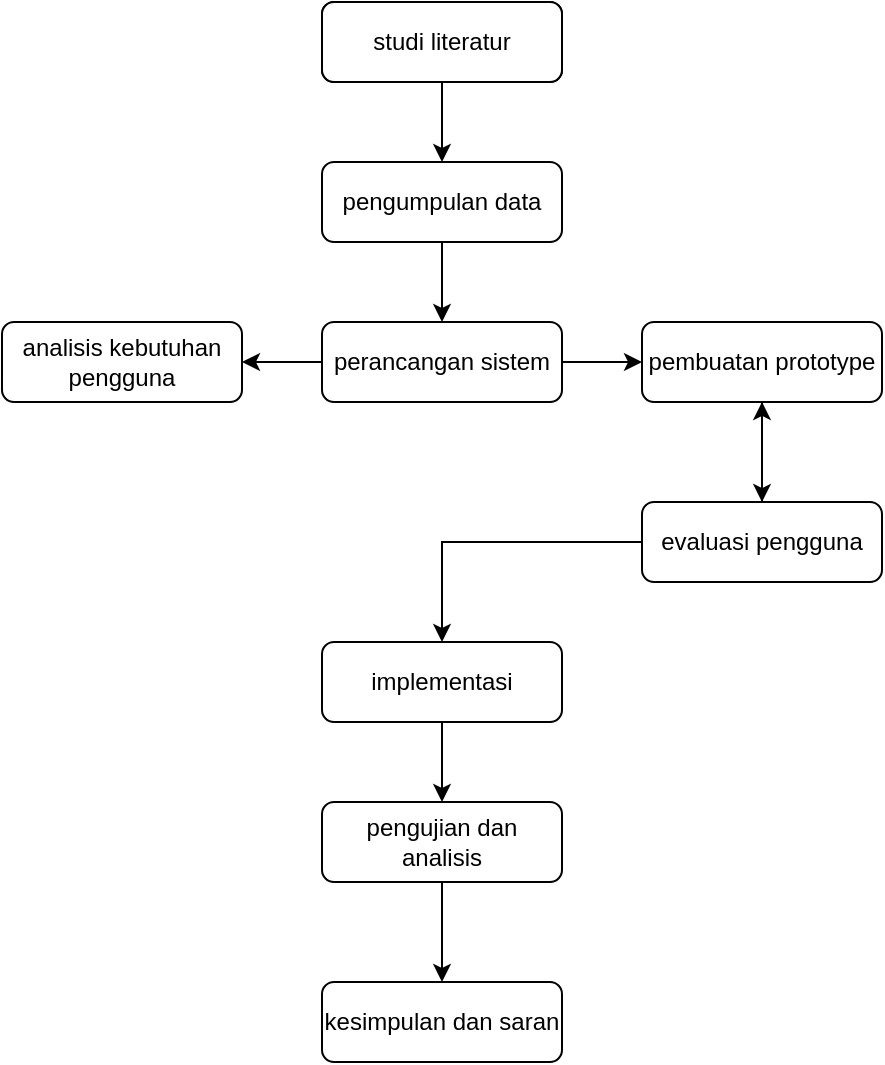 <mxfile version="21.7.1" type="github">
  <diagram id="C5RBs43oDa-KdzZeNtuy" name="Page-1">
    <mxGraphModel dx="1467" dy="743" grid="1" gridSize="10" guides="1" tooltips="1" connect="1" arrows="1" fold="1" page="1" pageScale="1" pageWidth="827" pageHeight="1169" math="0" shadow="0">
      <root>
        <mxCell id="WIyWlLk6GJQsqaUBKTNV-0" />
        <mxCell id="WIyWlLk6GJQsqaUBKTNV-1" parent="WIyWlLk6GJQsqaUBKTNV-0" />
        <mxCell id="a04sC6twnt1c6vh27Ohv-25" value="Lamp doesn&#39;t work" style="rounded=1;whiteSpace=wrap;html=1;fontSize=12;glass=0;strokeWidth=1;shadow=0;" parent="WIyWlLk6GJQsqaUBKTNV-1" vertex="1">
          <mxGeometry x="339" y="80" width="120" height="40" as="geometry" />
        </mxCell>
        <mxCell id="a04sC6twnt1c6vh27Ohv-26" value="kesimpulan dan saran" style="rounded=1;whiteSpace=wrap;html=1;fontSize=12;glass=0;strokeWidth=1;shadow=0;" parent="WIyWlLk6GJQsqaUBKTNV-1" vertex="1">
          <mxGeometry x="339" y="570" width="120" height="40" as="geometry" />
        </mxCell>
        <mxCell id="a04sC6twnt1c6vh27Ohv-27" value="" style="edgeStyle=orthogonalEdgeStyle;rounded=0;orthogonalLoop=1;jettySize=auto;html=1;" parent="WIyWlLk6GJQsqaUBKTNV-1" source="a04sC6twnt1c6vh27Ohv-28" target="a04sC6twnt1c6vh27Ohv-26" edge="1">
          <mxGeometry relative="1" as="geometry" />
        </mxCell>
        <mxCell id="a04sC6twnt1c6vh27Ohv-28" value="pengujian dan analisis" style="rounded=1;whiteSpace=wrap;html=1;fontSize=12;glass=0;strokeWidth=1;shadow=0;" parent="WIyWlLk6GJQsqaUBKTNV-1" vertex="1">
          <mxGeometry x="339" y="480" width="120" height="40" as="geometry" />
        </mxCell>
        <mxCell id="a04sC6twnt1c6vh27Ohv-29" value="" style="edgeStyle=orthogonalEdgeStyle;rounded=0;orthogonalLoop=1;jettySize=auto;html=1;" parent="WIyWlLk6GJQsqaUBKTNV-1" source="a04sC6twnt1c6vh27Ohv-30" target="a04sC6twnt1c6vh27Ohv-34" edge="1">
          <mxGeometry relative="1" as="geometry" />
        </mxCell>
        <mxCell id="a04sC6twnt1c6vh27Ohv-30" value="studi literatur" style="rounded=1;whiteSpace=wrap;html=1;fontSize=12;glass=0;strokeWidth=1;shadow=0;" parent="WIyWlLk6GJQsqaUBKTNV-1" vertex="1">
          <mxGeometry x="339" y="80" width="120" height="40" as="geometry" />
        </mxCell>
        <mxCell id="a04sC6twnt1c6vh27Ohv-31" style="edgeStyle=orthogonalEdgeStyle;rounded=0;orthogonalLoop=1;jettySize=auto;html=1;entryX=0.5;entryY=0;entryDx=0;entryDy=0;" parent="WIyWlLk6GJQsqaUBKTNV-1" source="a04sC6twnt1c6vh27Ohv-32" target="a04sC6twnt1c6vh27Ohv-42" edge="1">
          <mxGeometry relative="1" as="geometry" />
        </mxCell>
        <mxCell id="9joyzqoN2EZoh5LubtBH-0" style="edgeStyle=orthogonalEdgeStyle;rounded=0;orthogonalLoop=1;jettySize=auto;html=1;" edge="1" parent="WIyWlLk6GJQsqaUBKTNV-1" source="a04sC6twnt1c6vh27Ohv-32" target="a04sC6twnt1c6vh27Ohv-36">
          <mxGeometry relative="1" as="geometry" />
        </mxCell>
        <mxCell id="a04sC6twnt1c6vh27Ohv-32" value="evaluasi pengguna" style="rounded=1;whiteSpace=wrap;html=1;fontSize=12;glass=0;strokeWidth=1;shadow=0;" parent="WIyWlLk6GJQsqaUBKTNV-1" vertex="1">
          <mxGeometry x="499" y="330" width="120" height="40" as="geometry" />
        </mxCell>
        <mxCell id="a04sC6twnt1c6vh27Ohv-33" value="" style="edgeStyle=orthogonalEdgeStyle;rounded=0;orthogonalLoop=1;jettySize=auto;html=1;" parent="WIyWlLk6GJQsqaUBKTNV-1" source="a04sC6twnt1c6vh27Ohv-34" target="a04sC6twnt1c6vh27Ohv-39" edge="1">
          <mxGeometry relative="1" as="geometry" />
        </mxCell>
        <mxCell id="a04sC6twnt1c6vh27Ohv-34" value="pengumpulan data" style="rounded=1;whiteSpace=wrap;html=1;fontSize=12;glass=0;strokeWidth=1;shadow=0;" parent="WIyWlLk6GJQsqaUBKTNV-1" vertex="1">
          <mxGeometry x="339" y="160" width="120" height="40" as="geometry" />
        </mxCell>
        <mxCell id="a04sC6twnt1c6vh27Ohv-35" value="" style="edgeStyle=orthogonalEdgeStyle;rounded=0;orthogonalLoop=1;jettySize=auto;html=1;" parent="WIyWlLk6GJQsqaUBKTNV-1" source="a04sC6twnt1c6vh27Ohv-36" target="a04sC6twnt1c6vh27Ohv-32" edge="1">
          <mxGeometry relative="1" as="geometry" />
        </mxCell>
        <mxCell id="a04sC6twnt1c6vh27Ohv-36" value="pembuatan prototype" style="rounded=1;whiteSpace=wrap;html=1;fontSize=12;glass=0;strokeWidth=1;shadow=0;" parent="WIyWlLk6GJQsqaUBKTNV-1" vertex="1">
          <mxGeometry x="499" y="240" width="120" height="40" as="geometry" />
        </mxCell>
        <mxCell id="a04sC6twnt1c6vh27Ohv-37" value="" style="edgeStyle=orthogonalEdgeStyle;rounded=0;orthogonalLoop=1;jettySize=auto;html=1;" parent="WIyWlLk6GJQsqaUBKTNV-1" source="a04sC6twnt1c6vh27Ohv-39" target="a04sC6twnt1c6vh27Ohv-40" edge="1">
          <mxGeometry relative="1" as="geometry" />
        </mxCell>
        <mxCell id="a04sC6twnt1c6vh27Ohv-38" value="" style="edgeStyle=orthogonalEdgeStyle;rounded=0;orthogonalLoop=1;jettySize=auto;html=1;" parent="WIyWlLk6GJQsqaUBKTNV-1" source="a04sC6twnt1c6vh27Ohv-39" target="a04sC6twnt1c6vh27Ohv-36" edge="1">
          <mxGeometry relative="1" as="geometry" />
        </mxCell>
        <mxCell id="a04sC6twnt1c6vh27Ohv-39" value="perancangan sistem" style="rounded=1;whiteSpace=wrap;html=1;fontSize=12;glass=0;strokeWidth=1;shadow=0;" parent="WIyWlLk6GJQsqaUBKTNV-1" vertex="1">
          <mxGeometry x="339" y="240" width="120" height="40" as="geometry" />
        </mxCell>
        <mxCell id="a04sC6twnt1c6vh27Ohv-40" value="analisis kebutuhan pengguna" style="rounded=1;whiteSpace=wrap;html=1;fontSize=12;glass=0;strokeWidth=1;shadow=0;" parent="WIyWlLk6GJQsqaUBKTNV-1" vertex="1">
          <mxGeometry x="179" y="240" width="120" height="40" as="geometry" />
        </mxCell>
        <mxCell id="a04sC6twnt1c6vh27Ohv-41" value="" style="edgeStyle=orthogonalEdgeStyle;rounded=0;orthogonalLoop=1;jettySize=auto;html=1;" parent="WIyWlLk6GJQsqaUBKTNV-1" source="a04sC6twnt1c6vh27Ohv-42" target="a04sC6twnt1c6vh27Ohv-28" edge="1">
          <mxGeometry relative="1" as="geometry" />
        </mxCell>
        <mxCell id="a04sC6twnt1c6vh27Ohv-42" value="implementasi" style="rounded=1;whiteSpace=wrap;html=1;fontSize=12;glass=0;strokeWidth=1;shadow=0;" parent="WIyWlLk6GJQsqaUBKTNV-1" vertex="1">
          <mxGeometry x="339" y="400" width="120" height="40" as="geometry" />
        </mxCell>
      </root>
    </mxGraphModel>
  </diagram>
</mxfile>
